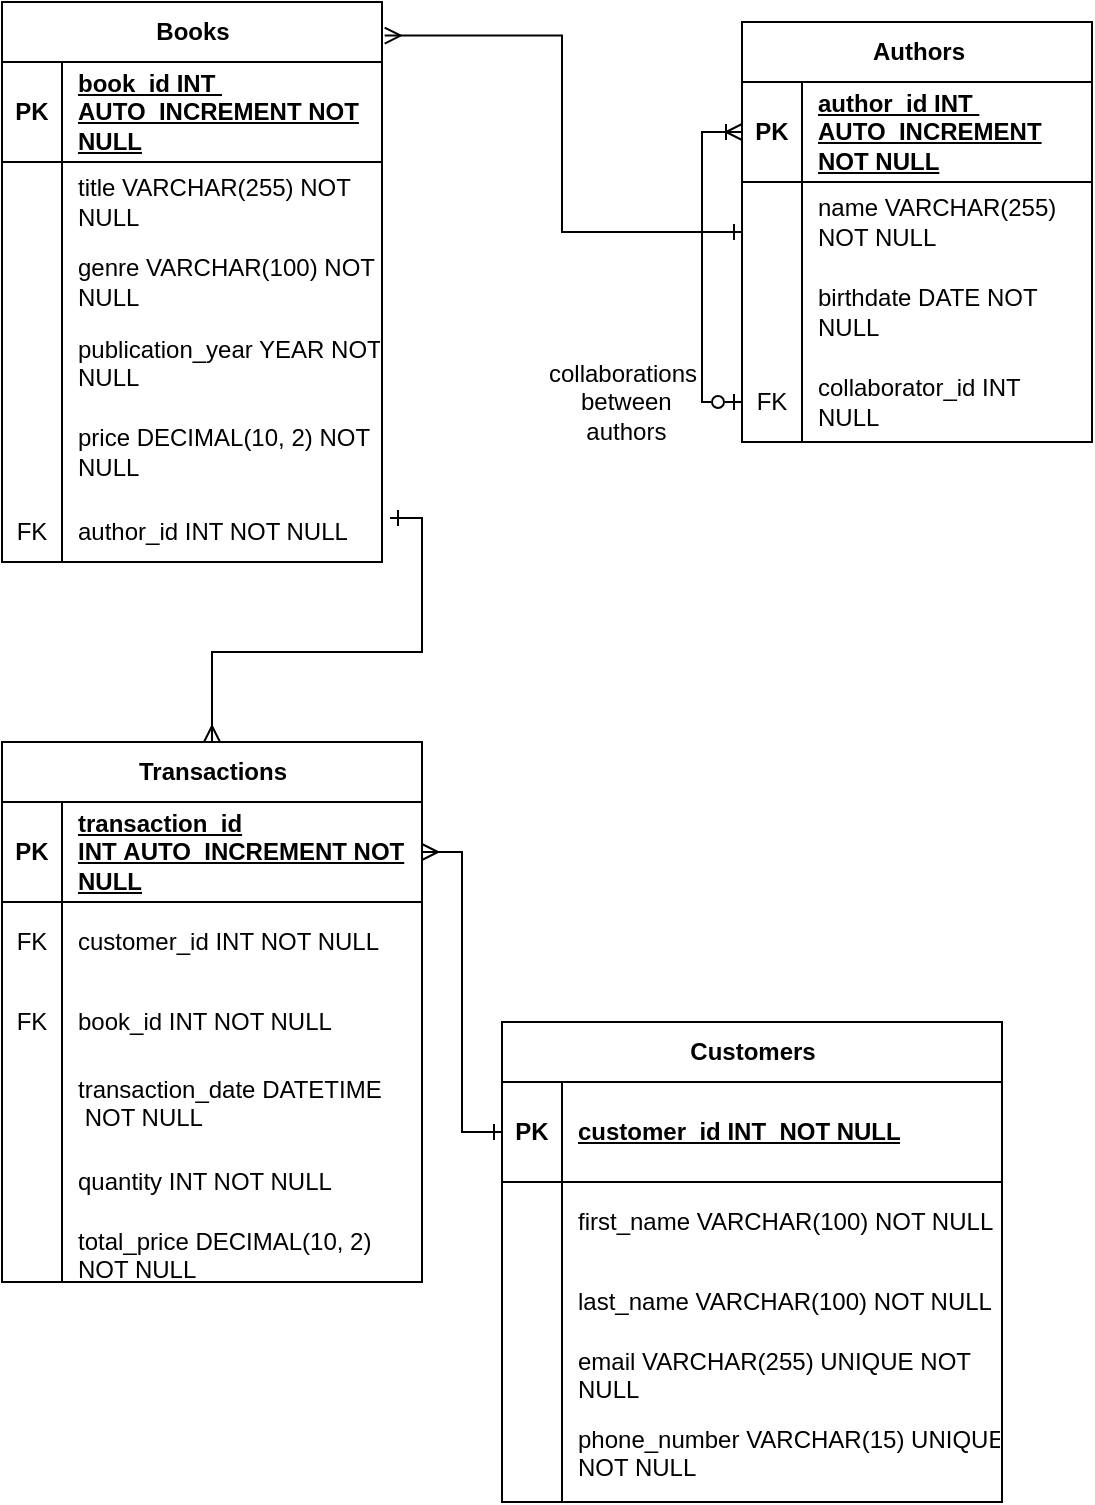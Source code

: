 <mxfile version="24.5.5" type="github">
  <diagram name="Page-1" id="m4oaZCGfOozbxTATrD7p">
    <mxGraphModel dx="1034" dy="1546" grid="1" gridSize="10" guides="1" tooltips="1" connect="1" arrows="1" fold="1" page="1" pageScale="1" pageWidth="850" pageHeight="1100" math="0" shadow="0">
      <root>
        <mxCell id="0" />
        <mxCell id="1" parent="0" />
        <mxCell id="fm6Obds7Mo53Nc-RgTbf-66" value="&lt;br class=&quot;Apple-interchange-newline&quot;&gt;" style="text;whiteSpace=wrap;html=1;" parent="1" vertex="1">
          <mxGeometry x="395" y="210" width="30" height="40" as="geometry" />
        </mxCell>
        <mxCell id="fm6Obds7Mo53Nc-RgTbf-14" value="Books" style="shape=table;startSize=30;container=1;collapsible=1;childLayout=tableLayout;fixedRows=1;rowLines=0;fontStyle=1;align=center;resizeLast=1;html=1;" parent="1" vertex="1">
          <mxGeometry x="110" y="-30" width="190" height="280" as="geometry" />
        </mxCell>
        <mxCell id="fm6Obds7Mo53Nc-RgTbf-15" value="" style="shape=tableRow;horizontal=0;startSize=0;swimlaneHead=0;swimlaneBody=0;fillColor=none;collapsible=0;dropTarget=0;points=[[0,0.5],[1,0.5]];portConstraint=eastwest;top=0;left=0;right=0;bottom=1;" parent="fm6Obds7Mo53Nc-RgTbf-14" vertex="1">
          <mxGeometry y="30" width="190" height="50" as="geometry" />
        </mxCell>
        <mxCell id="fm6Obds7Mo53Nc-RgTbf-16" value="PK" style="shape=partialRectangle;connectable=0;fillColor=none;top=0;left=0;bottom=0;right=0;fontStyle=1;overflow=hidden;whiteSpace=wrap;html=1;" parent="fm6Obds7Mo53Nc-RgTbf-15" vertex="1">
          <mxGeometry width="30" height="50" as="geometry">
            <mxRectangle width="30" height="50" as="alternateBounds" />
          </mxGeometry>
        </mxCell>
        <mxCell id="fm6Obds7Mo53Nc-RgTbf-17" value="book_id INT&amp;nbsp; AUTO_INCREMENT NOT NULL" style="shape=partialRectangle;connectable=0;fillColor=none;top=0;left=0;bottom=0;right=0;align=left;spacingLeft=6;fontStyle=5;overflow=hidden;whiteSpace=wrap;html=1;" parent="fm6Obds7Mo53Nc-RgTbf-15" vertex="1">
          <mxGeometry x="30" width="160" height="50" as="geometry">
            <mxRectangle width="160" height="50" as="alternateBounds" />
          </mxGeometry>
        </mxCell>
        <mxCell id="fm6Obds7Mo53Nc-RgTbf-18" value="" style="shape=tableRow;horizontal=0;startSize=0;swimlaneHead=0;swimlaneBody=0;fillColor=none;collapsible=0;dropTarget=0;points=[[0,0.5],[1,0.5]];portConstraint=eastwest;top=0;left=0;right=0;bottom=0;" parent="fm6Obds7Mo53Nc-RgTbf-14" vertex="1">
          <mxGeometry y="80" width="190" height="40" as="geometry" />
        </mxCell>
        <mxCell id="fm6Obds7Mo53Nc-RgTbf-19" value="" style="shape=partialRectangle;connectable=0;fillColor=none;top=0;left=0;bottom=0;right=0;editable=1;overflow=hidden;whiteSpace=wrap;html=1;" parent="fm6Obds7Mo53Nc-RgTbf-18" vertex="1">
          <mxGeometry width="30" height="40" as="geometry">
            <mxRectangle width="30" height="40" as="alternateBounds" />
          </mxGeometry>
        </mxCell>
        <mxCell id="fm6Obds7Mo53Nc-RgTbf-20" value="title VARCHAR(255) NOT NULL" style="shape=partialRectangle;connectable=0;fillColor=none;top=0;left=0;bottom=0;right=0;align=left;spacingLeft=6;overflow=hidden;whiteSpace=wrap;html=1;" parent="fm6Obds7Mo53Nc-RgTbf-18" vertex="1">
          <mxGeometry x="30" width="160" height="40" as="geometry">
            <mxRectangle width="160" height="40" as="alternateBounds" />
          </mxGeometry>
        </mxCell>
        <mxCell id="fm6Obds7Mo53Nc-RgTbf-21" value="" style="shape=tableRow;horizontal=0;startSize=0;swimlaneHead=0;swimlaneBody=0;fillColor=none;collapsible=0;dropTarget=0;points=[[0,0.5],[1,0.5]];portConstraint=eastwest;top=0;left=0;right=0;bottom=0;" parent="fm6Obds7Mo53Nc-RgTbf-14" vertex="1">
          <mxGeometry y="120" width="190" height="40" as="geometry" />
        </mxCell>
        <mxCell id="fm6Obds7Mo53Nc-RgTbf-22" value="" style="shape=partialRectangle;connectable=0;fillColor=none;top=0;left=0;bottom=0;right=0;editable=1;overflow=hidden;whiteSpace=wrap;html=1;" parent="fm6Obds7Mo53Nc-RgTbf-21" vertex="1">
          <mxGeometry width="30" height="40" as="geometry">
            <mxRectangle width="30" height="40" as="alternateBounds" />
          </mxGeometry>
        </mxCell>
        <mxCell id="fm6Obds7Mo53Nc-RgTbf-23" value="genre VARCHAR(100) NOT NULL" style="shape=partialRectangle;connectable=0;fillColor=none;top=0;left=0;bottom=0;right=0;align=left;spacingLeft=6;overflow=hidden;whiteSpace=wrap;html=1;" parent="fm6Obds7Mo53Nc-RgTbf-21" vertex="1">
          <mxGeometry x="30" width="160" height="40" as="geometry">
            <mxRectangle width="160" height="40" as="alternateBounds" />
          </mxGeometry>
        </mxCell>
        <mxCell id="fm6Obds7Mo53Nc-RgTbf-70" value="" style="shape=tableRow;horizontal=0;startSize=0;swimlaneHead=0;swimlaneBody=0;fillColor=none;collapsible=0;dropTarget=0;points=[[0,0.5],[1,0.5]];portConstraint=eastwest;top=0;left=0;right=0;bottom=0;" parent="fm6Obds7Mo53Nc-RgTbf-14" vertex="1">
          <mxGeometry y="160" width="190" height="40" as="geometry" />
        </mxCell>
        <mxCell id="fm6Obds7Mo53Nc-RgTbf-71" value="" style="shape=partialRectangle;connectable=0;fillColor=none;top=0;left=0;bottom=0;right=0;editable=1;overflow=hidden;" parent="fm6Obds7Mo53Nc-RgTbf-70" vertex="1">
          <mxGeometry width="30" height="40" as="geometry">
            <mxRectangle width="30" height="40" as="alternateBounds" />
          </mxGeometry>
        </mxCell>
        <mxCell id="fm6Obds7Mo53Nc-RgTbf-72" value="publication_year YEAR NOT &#xa;NULL" style="shape=partialRectangle;connectable=0;fillColor=none;top=0;left=0;bottom=0;right=0;align=left;spacingLeft=6;overflow=hidden;" parent="fm6Obds7Mo53Nc-RgTbf-70" vertex="1">
          <mxGeometry x="30" width="160" height="40" as="geometry">
            <mxRectangle width="160" height="40" as="alternateBounds" />
          </mxGeometry>
        </mxCell>
        <mxCell id="fm6Obds7Mo53Nc-RgTbf-24" value="" style="shape=tableRow;horizontal=0;startSize=0;swimlaneHead=0;swimlaneBody=0;fillColor=none;collapsible=0;dropTarget=0;points=[[0,0.5],[1,0.5]];portConstraint=eastwest;top=0;left=0;right=0;bottom=0;" parent="fm6Obds7Mo53Nc-RgTbf-14" vertex="1">
          <mxGeometry y="200" width="190" height="50" as="geometry" />
        </mxCell>
        <mxCell id="fm6Obds7Mo53Nc-RgTbf-25" value="" style="shape=partialRectangle;connectable=0;fillColor=none;top=0;left=0;bottom=0;right=0;editable=1;overflow=hidden;whiteSpace=wrap;html=1;" parent="fm6Obds7Mo53Nc-RgTbf-24" vertex="1">
          <mxGeometry width="30" height="50" as="geometry">
            <mxRectangle width="30" height="50" as="alternateBounds" />
          </mxGeometry>
        </mxCell>
        <mxCell id="fm6Obds7Mo53Nc-RgTbf-26" value="price DECIMAL(10, 2) NOT NULL" style="shape=partialRectangle;connectable=0;fillColor=none;top=0;left=0;bottom=0;right=0;align=left;spacingLeft=6;overflow=hidden;whiteSpace=wrap;html=1;" parent="fm6Obds7Mo53Nc-RgTbf-24" vertex="1">
          <mxGeometry x="30" width="160" height="50" as="geometry">
            <mxRectangle width="160" height="50" as="alternateBounds" />
          </mxGeometry>
        </mxCell>
        <mxCell id="fm6Obds7Mo53Nc-RgTbf-90" value="" style="shape=tableRow;horizontal=0;startSize=0;swimlaneHead=0;swimlaneBody=0;fillColor=none;collapsible=0;dropTarget=0;points=[[0,0.5],[1,0.5]];portConstraint=eastwest;top=0;left=0;right=0;bottom=0;" parent="fm6Obds7Mo53Nc-RgTbf-14" vertex="1">
          <mxGeometry y="250" width="190" height="30" as="geometry" />
        </mxCell>
        <mxCell id="fm6Obds7Mo53Nc-RgTbf-91" value="FK" style="shape=partialRectangle;connectable=0;fillColor=none;top=0;left=0;bottom=0;right=0;fontStyle=0;overflow=hidden;whiteSpace=wrap;html=1;" parent="fm6Obds7Mo53Nc-RgTbf-90" vertex="1">
          <mxGeometry width="30" height="30" as="geometry">
            <mxRectangle width="30" height="30" as="alternateBounds" />
          </mxGeometry>
        </mxCell>
        <mxCell id="fm6Obds7Mo53Nc-RgTbf-92" value="author_id INT NOT NULL" style="shape=partialRectangle;connectable=0;fillColor=none;top=0;left=0;bottom=0;right=0;align=left;spacingLeft=6;fontStyle=0;overflow=hidden;whiteSpace=wrap;html=1;" parent="fm6Obds7Mo53Nc-RgTbf-90" vertex="1">
          <mxGeometry x="30" width="160" height="30" as="geometry">
            <mxRectangle width="160" height="30" as="alternateBounds" />
          </mxGeometry>
        </mxCell>
        <mxCell id="fm6Obds7Mo53Nc-RgTbf-144" value="Authors" style="shape=table;startSize=30;container=1;collapsible=1;childLayout=tableLayout;fixedRows=1;rowLines=0;fontStyle=1;align=center;resizeLast=1;html=1;" parent="1" vertex="1">
          <mxGeometry x="480" y="-20" width="175" height="210" as="geometry" />
        </mxCell>
        <mxCell id="fm6Obds7Mo53Nc-RgTbf-145" value="" style="shape=tableRow;horizontal=0;startSize=0;swimlaneHead=0;swimlaneBody=0;fillColor=none;collapsible=0;dropTarget=0;points=[[0,0.5],[1,0.5]];portConstraint=eastwest;top=0;left=0;right=0;bottom=1;" parent="fm6Obds7Mo53Nc-RgTbf-144" vertex="1">
          <mxGeometry y="30" width="175" height="50" as="geometry" />
        </mxCell>
        <mxCell id="fm6Obds7Mo53Nc-RgTbf-146" value="PK" style="shape=partialRectangle;connectable=0;fillColor=none;top=0;left=0;bottom=0;right=0;fontStyle=1;overflow=hidden;whiteSpace=wrap;html=1;" parent="fm6Obds7Mo53Nc-RgTbf-145" vertex="1">
          <mxGeometry width="30" height="50" as="geometry">
            <mxRectangle width="30" height="50" as="alternateBounds" />
          </mxGeometry>
        </mxCell>
        <mxCell id="fm6Obds7Mo53Nc-RgTbf-147" value="author_id INT&amp;nbsp; AUTO_INCREMENT NOT NULL" style="shape=partialRectangle;connectable=0;fillColor=none;top=0;left=0;bottom=0;right=0;align=left;spacingLeft=6;fontStyle=5;overflow=hidden;whiteSpace=wrap;html=1;" parent="fm6Obds7Mo53Nc-RgTbf-145" vertex="1">
          <mxGeometry x="30" width="145" height="50" as="geometry">
            <mxRectangle width="145" height="50" as="alternateBounds" />
          </mxGeometry>
        </mxCell>
        <mxCell id="fm6Obds7Mo53Nc-RgTbf-148" value="" style="shape=tableRow;horizontal=0;startSize=0;swimlaneHead=0;swimlaneBody=0;fillColor=none;collapsible=0;dropTarget=0;points=[[0,0.5],[1,0.5]];portConstraint=eastwest;top=0;left=0;right=0;bottom=0;" parent="fm6Obds7Mo53Nc-RgTbf-144" vertex="1">
          <mxGeometry y="80" width="175" height="40" as="geometry" />
        </mxCell>
        <mxCell id="fm6Obds7Mo53Nc-RgTbf-149" value="" style="shape=partialRectangle;connectable=0;fillColor=none;top=0;left=0;bottom=0;right=0;editable=1;overflow=hidden;whiteSpace=wrap;html=1;" parent="fm6Obds7Mo53Nc-RgTbf-148" vertex="1">
          <mxGeometry width="30" height="40" as="geometry">
            <mxRectangle width="30" height="40" as="alternateBounds" />
          </mxGeometry>
        </mxCell>
        <mxCell id="fm6Obds7Mo53Nc-RgTbf-150" value="name VARCHAR(255)&lt;div&gt;NOT NULL&lt;/div&gt;" style="shape=partialRectangle;connectable=0;fillColor=none;top=0;left=0;bottom=0;right=0;align=left;spacingLeft=6;overflow=hidden;whiteSpace=wrap;html=1;" parent="fm6Obds7Mo53Nc-RgTbf-148" vertex="1">
          <mxGeometry x="30" width="145" height="40" as="geometry">
            <mxRectangle width="145" height="40" as="alternateBounds" />
          </mxGeometry>
        </mxCell>
        <mxCell id="fm6Obds7Mo53Nc-RgTbf-151" value="" style="shape=tableRow;horizontal=0;startSize=0;swimlaneHead=0;swimlaneBody=0;fillColor=none;collapsible=0;dropTarget=0;points=[[0,0.5],[1,0.5]];portConstraint=eastwest;top=0;left=0;right=0;bottom=0;" parent="fm6Obds7Mo53Nc-RgTbf-144" vertex="1">
          <mxGeometry y="120" width="175" height="50" as="geometry" />
        </mxCell>
        <mxCell id="fm6Obds7Mo53Nc-RgTbf-152" value="" style="shape=partialRectangle;connectable=0;fillColor=none;top=0;left=0;bottom=0;right=0;editable=1;overflow=hidden;whiteSpace=wrap;html=1;" parent="fm6Obds7Mo53Nc-RgTbf-151" vertex="1">
          <mxGeometry width="30" height="50" as="geometry">
            <mxRectangle width="30" height="50" as="alternateBounds" />
          </mxGeometry>
        </mxCell>
        <mxCell id="fm6Obds7Mo53Nc-RgTbf-153" value="birthdate DATE NOT NULL" style="shape=partialRectangle;connectable=0;fillColor=none;top=0;left=0;bottom=0;right=0;align=left;spacingLeft=6;overflow=hidden;whiteSpace=wrap;html=1;" parent="fm6Obds7Mo53Nc-RgTbf-151" vertex="1">
          <mxGeometry x="30" width="145" height="50" as="geometry">
            <mxRectangle width="145" height="50" as="alternateBounds" />
          </mxGeometry>
        </mxCell>
        <mxCell id="fm6Obds7Mo53Nc-RgTbf-158" value="" style="shape=tableRow;horizontal=0;startSize=0;swimlaneHead=0;swimlaneBody=0;fillColor=none;collapsible=0;dropTarget=0;points=[[0,0.5],[1,0.5]];portConstraint=eastwest;top=0;left=0;right=0;bottom=0;" parent="fm6Obds7Mo53Nc-RgTbf-144" vertex="1">
          <mxGeometry y="170" width="175" height="40" as="geometry" />
        </mxCell>
        <mxCell id="fm6Obds7Mo53Nc-RgTbf-159" value="FK" style="shape=partialRectangle;connectable=0;fillColor=none;top=0;left=0;bottom=0;right=0;fontStyle=0;overflow=hidden;whiteSpace=wrap;html=1;" parent="fm6Obds7Mo53Nc-RgTbf-158" vertex="1">
          <mxGeometry width="30" height="40" as="geometry">
            <mxRectangle width="30" height="40" as="alternateBounds" />
          </mxGeometry>
        </mxCell>
        <mxCell id="fm6Obds7Mo53Nc-RgTbf-160" value="collaborator_id INT&amp;nbsp;&lt;div&gt;NULL&lt;/div&gt;" style="shape=partialRectangle;connectable=0;fillColor=none;top=0;left=0;bottom=0;right=0;align=left;spacingLeft=6;fontStyle=0;overflow=hidden;whiteSpace=wrap;html=1;" parent="fm6Obds7Mo53Nc-RgTbf-158" vertex="1">
          <mxGeometry x="30" width="145" height="40" as="geometry">
            <mxRectangle width="145" height="40" as="alternateBounds" />
          </mxGeometry>
        </mxCell>
        <mxCell id="fm6Obds7Mo53Nc-RgTbf-223" style="edgeStyle=orthogonalEdgeStyle;rounded=0;orthogonalLoop=1;jettySize=auto;html=1;entryX=0;entryY=0.5;entryDx=0;entryDy=0;startArrow=ERzeroToOne;startFill=0;endArrow=ERoneToMany;endFill=0;" parent="fm6Obds7Mo53Nc-RgTbf-144" source="fm6Obds7Mo53Nc-RgTbf-158" target="fm6Obds7Mo53Nc-RgTbf-145" edge="1">
          <mxGeometry relative="1" as="geometry">
            <mxPoint x="230" y="-70" as="targetPoint" />
          </mxGeometry>
        </mxCell>
        <mxCell id="fm6Obds7Mo53Nc-RgTbf-203" style="edgeStyle=orthogonalEdgeStyle;rounded=0;orthogonalLoop=1;jettySize=auto;html=1;exitX=0.5;exitY=0;exitDx=0;exitDy=0;entryX=1.021;entryY=0.267;entryDx=0;entryDy=0;entryPerimeter=0;startArrow=ERmany;startFill=0;endArrow=ERone;endFill=0;" parent="1" source="fm6Obds7Mo53Nc-RgTbf-165" target="fm6Obds7Mo53Nc-RgTbf-90" edge="1">
          <mxGeometry relative="1" as="geometry">
            <mxPoint x="310" y="110" as="targetPoint" />
          </mxGeometry>
        </mxCell>
        <mxCell id="fm6Obds7Mo53Nc-RgTbf-165" value="Transactions" style="shape=table;startSize=30;container=1;collapsible=1;childLayout=tableLayout;fixedRows=1;rowLines=0;fontStyle=1;align=center;resizeLast=1;html=1;" parent="1" vertex="1">
          <mxGeometry x="110" y="340" width="210" height="270" as="geometry" />
        </mxCell>
        <mxCell id="fm6Obds7Mo53Nc-RgTbf-166" value="" style="shape=tableRow;horizontal=0;startSize=0;swimlaneHead=0;swimlaneBody=0;fillColor=none;collapsible=0;dropTarget=0;points=[[0,0.5],[1,0.5]];portConstraint=eastwest;top=0;left=0;right=0;bottom=1;" parent="fm6Obds7Mo53Nc-RgTbf-165" vertex="1">
          <mxGeometry y="30" width="210" height="50" as="geometry" />
        </mxCell>
        <mxCell id="fm6Obds7Mo53Nc-RgTbf-167" value="PK" style="shape=partialRectangle;connectable=0;fillColor=none;top=0;left=0;bottom=0;right=0;fontStyle=1;overflow=hidden;whiteSpace=wrap;html=1;" parent="fm6Obds7Mo53Nc-RgTbf-166" vertex="1">
          <mxGeometry width="30" height="50" as="geometry">
            <mxRectangle width="30" height="50" as="alternateBounds" />
          </mxGeometry>
        </mxCell>
        <mxCell id="fm6Obds7Mo53Nc-RgTbf-168" value="transaction_id INT&amp;nbsp;AUTO_INCREMENT NOT NULL" style="shape=partialRectangle;connectable=0;fillColor=none;top=0;left=0;bottom=0;right=0;align=left;spacingLeft=6;fontStyle=5;overflow=hidden;whiteSpace=wrap;html=1;" parent="fm6Obds7Mo53Nc-RgTbf-166" vertex="1">
          <mxGeometry x="30" width="180" height="50" as="geometry">
            <mxRectangle width="180" height="50" as="alternateBounds" />
          </mxGeometry>
        </mxCell>
        <mxCell id="fm6Obds7Mo53Nc-RgTbf-169" value="" style="shape=tableRow;horizontal=0;startSize=0;swimlaneHead=0;swimlaneBody=0;fillColor=none;collapsible=0;dropTarget=0;points=[[0,0.5],[1,0.5]];portConstraint=eastwest;top=0;left=0;right=0;bottom=0;" parent="fm6Obds7Mo53Nc-RgTbf-165" vertex="1">
          <mxGeometry y="80" width="210" height="40" as="geometry" />
        </mxCell>
        <mxCell id="fm6Obds7Mo53Nc-RgTbf-170" value="FK" style="shape=partialRectangle;connectable=0;fillColor=none;top=0;left=0;bottom=0;right=0;editable=1;overflow=hidden;whiteSpace=wrap;html=1;" parent="fm6Obds7Mo53Nc-RgTbf-169" vertex="1">
          <mxGeometry width="30" height="40" as="geometry">
            <mxRectangle width="30" height="40" as="alternateBounds" />
          </mxGeometry>
        </mxCell>
        <mxCell id="fm6Obds7Mo53Nc-RgTbf-171" value="customer_id INT&lt;span style=&quot;background-color: initial;&quot;&gt;&amp;nbsp;NOT NULL&lt;/span&gt;" style="shape=partialRectangle;connectable=0;fillColor=none;top=0;left=0;bottom=0;right=0;align=left;spacingLeft=6;overflow=hidden;whiteSpace=wrap;html=1;" parent="fm6Obds7Mo53Nc-RgTbf-169" vertex="1">
          <mxGeometry x="30" width="180" height="40" as="geometry">
            <mxRectangle width="180" height="40" as="alternateBounds" />
          </mxGeometry>
        </mxCell>
        <mxCell id="fm6Obds7Mo53Nc-RgTbf-172" value="" style="shape=tableRow;horizontal=0;startSize=0;swimlaneHead=0;swimlaneBody=0;fillColor=none;collapsible=0;dropTarget=0;points=[[0,0.5],[1,0.5]];portConstraint=eastwest;top=0;left=0;right=0;bottom=0;" parent="fm6Obds7Mo53Nc-RgTbf-165" vertex="1">
          <mxGeometry y="120" width="210" height="40" as="geometry" />
        </mxCell>
        <mxCell id="fm6Obds7Mo53Nc-RgTbf-173" value="FK" style="shape=partialRectangle;connectable=0;fillColor=none;top=0;left=0;bottom=0;right=0;editable=1;overflow=hidden;whiteSpace=wrap;html=1;" parent="fm6Obds7Mo53Nc-RgTbf-172" vertex="1">
          <mxGeometry width="30" height="40" as="geometry">
            <mxRectangle width="30" height="40" as="alternateBounds" />
          </mxGeometry>
        </mxCell>
        <mxCell id="fm6Obds7Mo53Nc-RgTbf-174" value="book_id INT NOT NULL" style="shape=partialRectangle;connectable=0;fillColor=none;top=0;left=0;bottom=0;right=0;align=left;spacingLeft=6;overflow=hidden;whiteSpace=wrap;html=1;" parent="fm6Obds7Mo53Nc-RgTbf-172" vertex="1">
          <mxGeometry x="30" width="180" height="40" as="geometry">
            <mxRectangle width="180" height="40" as="alternateBounds" />
          </mxGeometry>
        </mxCell>
        <mxCell id="fm6Obds7Mo53Nc-RgTbf-175" value="" style="shape=tableRow;horizontal=0;startSize=0;swimlaneHead=0;swimlaneBody=0;fillColor=none;collapsible=0;dropTarget=0;points=[[0,0.5],[1,0.5]];portConstraint=eastwest;top=0;left=0;right=0;bottom=0;" parent="fm6Obds7Mo53Nc-RgTbf-165" vertex="1">
          <mxGeometry y="160" width="210" height="40" as="geometry" />
        </mxCell>
        <mxCell id="fm6Obds7Mo53Nc-RgTbf-176" value="" style="shape=partialRectangle;connectable=0;fillColor=none;top=0;left=0;bottom=0;right=0;editable=1;overflow=hidden;" parent="fm6Obds7Mo53Nc-RgTbf-175" vertex="1">
          <mxGeometry width="30" height="40" as="geometry">
            <mxRectangle width="30" height="40" as="alternateBounds" />
          </mxGeometry>
        </mxCell>
        <mxCell id="fm6Obds7Mo53Nc-RgTbf-177" value="transaction_date DATETIME&#xa; NOT NULL" style="shape=partialRectangle;connectable=0;fillColor=none;top=0;left=0;bottom=0;right=0;align=left;spacingLeft=6;overflow=hidden;" parent="fm6Obds7Mo53Nc-RgTbf-175" vertex="1">
          <mxGeometry x="30" width="180" height="40" as="geometry">
            <mxRectangle width="180" height="40" as="alternateBounds" />
          </mxGeometry>
        </mxCell>
        <mxCell id="fm6Obds7Mo53Nc-RgTbf-178" value="" style="shape=tableRow;horizontal=0;startSize=0;swimlaneHead=0;swimlaneBody=0;fillColor=none;collapsible=0;dropTarget=0;points=[[0,0.5],[1,0.5]];portConstraint=eastwest;top=0;left=0;right=0;bottom=0;" parent="fm6Obds7Mo53Nc-RgTbf-165" vertex="1">
          <mxGeometry y="200" width="210" height="40" as="geometry" />
        </mxCell>
        <mxCell id="fm6Obds7Mo53Nc-RgTbf-179" value="" style="shape=partialRectangle;connectable=0;fillColor=none;top=0;left=0;bottom=0;right=0;editable=1;overflow=hidden;whiteSpace=wrap;html=1;" parent="fm6Obds7Mo53Nc-RgTbf-178" vertex="1">
          <mxGeometry width="30" height="40" as="geometry">
            <mxRectangle width="30" height="40" as="alternateBounds" />
          </mxGeometry>
        </mxCell>
        <mxCell id="fm6Obds7Mo53Nc-RgTbf-180" value="quantity INT NOT NULL" style="shape=partialRectangle;connectable=0;fillColor=none;top=0;left=0;bottom=0;right=0;align=left;spacingLeft=6;overflow=hidden;whiteSpace=wrap;html=1;" parent="fm6Obds7Mo53Nc-RgTbf-178" vertex="1">
          <mxGeometry x="30" width="180" height="40" as="geometry">
            <mxRectangle width="180" height="40" as="alternateBounds" />
          </mxGeometry>
        </mxCell>
        <mxCell id="fm6Obds7Mo53Nc-RgTbf-181" value="" style="shape=tableRow;horizontal=0;startSize=0;swimlaneHead=0;swimlaneBody=0;fillColor=none;collapsible=0;dropTarget=0;points=[[0,0.5],[1,0.5]];portConstraint=eastwest;top=0;left=0;right=0;bottom=0;" parent="fm6Obds7Mo53Nc-RgTbf-165" vertex="1">
          <mxGeometry y="240" width="210" height="30" as="geometry" />
        </mxCell>
        <mxCell id="fm6Obds7Mo53Nc-RgTbf-182" value="" style="shape=partialRectangle;connectable=0;fillColor=none;top=0;left=0;bottom=0;right=0;fontStyle=0;overflow=hidden;whiteSpace=wrap;html=1;" parent="fm6Obds7Mo53Nc-RgTbf-181" vertex="1">
          <mxGeometry width="30" height="30" as="geometry">
            <mxRectangle width="30" height="30" as="alternateBounds" />
          </mxGeometry>
        </mxCell>
        <mxCell id="fm6Obds7Mo53Nc-RgTbf-183" value="total_price DECIMAL(10, 2) NOT NULL" style="shape=partialRectangle;connectable=0;fillColor=none;top=0;left=0;bottom=0;right=0;align=left;spacingLeft=6;fontStyle=0;overflow=hidden;whiteSpace=wrap;html=1;" parent="fm6Obds7Mo53Nc-RgTbf-181" vertex="1">
          <mxGeometry x="30" width="180" height="30" as="geometry">
            <mxRectangle width="180" height="30" as="alternateBounds" />
          </mxGeometry>
        </mxCell>
        <mxCell id="fm6Obds7Mo53Nc-RgTbf-40" value="Customers" style="shape=table;startSize=30;container=1;collapsible=1;childLayout=tableLayout;fixedRows=1;rowLines=0;fontStyle=1;align=center;resizeLast=1;html=1;" parent="1" vertex="1">
          <mxGeometry x="360" y="480" width="250" height="240" as="geometry" />
        </mxCell>
        <mxCell id="fm6Obds7Mo53Nc-RgTbf-41" value="" style="shape=tableRow;horizontal=0;startSize=0;swimlaneHead=0;swimlaneBody=0;fillColor=none;collapsible=0;dropTarget=0;points=[[0,0.5],[1,0.5]];portConstraint=eastwest;top=0;left=0;right=0;bottom=1;" parent="fm6Obds7Mo53Nc-RgTbf-40" vertex="1">
          <mxGeometry y="30" width="250" height="50" as="geometry" />
        </mxCell>
        <mxCell id="fm6Obds7Mo53Nc-RgTbf-42" value="PK" style="shape=partialRectangle;connectable=0;fillColor=none;top=0;left=0;bottom=0;right=0;fontStyle=1;overflow=hidden;whiteSpace=wrap;html=1;" parent="fm6Obds7Mo53Nc-RgTbf-41" vertex="1">
          <mxGeometry width="30" height="50" as="geometry">
            <mxRectangle width="30" height="50" as="alternateBounds" />
          </mxGeometry>
        </mxCell>
        <mxCell id="fm6Obds7Mo53Nc-RgTbf-43" value="customer_id INT&amp;nbsp; NOT NULL" style="shape=partialRectangle;connectable=0;fillColor=none;top=0;left=0;bottom=0;right=0;align=left;spacingLeft=6;fontStyle=5;overflow=hidden;whiteSpace=wrap;html=1;" parent="fm6Obds7Mo53Nc-RgTbf-41" vertex="1">
          <mxGeometry x="30" width="220" height="50" as="geometry">
            <mxRectangle width="220" height="50" as="alternateBounds" />
          </mxGeometry>
        </mxCell>
        <mxCell id="fm6Obds7Mo53Nc-RgTbf-44" value="" style="shape=tableRow;horizontal=0;startSize=0;swimlaneHead=0;swimlaneBody=0;fillColor=none;collapsible=0;dropTarget=0;points=[[0,0.5],[1,0.5]];portConstraint=eastwest;top=0;left=0;right=0;bottom=0;" parent="fm6Obds7Mo53Nc-RgTbf-40" vertex="1">
          <mxGeometry y="80" width="250" height="40" as="geometry" />
        </mxCell>
        <mxCell id="fm6Obds7Mo53Nc-RgTbf-45" value="" style="shape=partialRectangle;connectable=0;fillColor=none;top=0;left=0;bottom=0;right=0;editable=1;overflow=hidden;whiteSpace=wrap;html=1;" parent="fm6Obds7Mo53Nc-RgTbf-44" vertex="1">
          <mxGeometry width="30" height="40" as="geometry">
            <mxRectangle width="30" height="40" as="alternateBounds" />
          </mxGeometry>
        </mxCell>
        <mxCell id="fm6Obds7Mo53Nc-RgTbf-46" value="first_name VARCHAR(100) NOT NULL" style="shape=partialRectangle;connectable=0;fillColor=none;top=0;left=0;bottom=0;right=0;align=left;spacingLeft=6;overflow=hidden;whiteSpace=wrap;html=1;" parent="fm6Obds7Mo53Nc-RgTbf-44" vertex="1">
          <mxGeometry x="30" width="220" height="40" as="geometry">
            <mxRectangle width="220" height="40" as="alternateBounds" />
          </mxGeometry>
        </mxCell>
        <mxCell id="fm6Obds7Mo53Nc-RgTbf-188" value="" style="shape=tableRow;horizontal=0;startSize=0;swimlaneHead=0;swimlaneBody=0;fillColor=none;collapsible=0;dropTarget=0;points=[[0,0.5],[1,0.5]];portConstraint=eastwest;top=0;left=0;right=0;bottom=0;" parent="fm6Obds7Mo53Nc-RgTbf-40" vertex="1">
          <mxGeometry y="120" width="250" height="40" as="geometry" />
        </mxCell>
        <mxCell id="fm6Obds7Mo53Nc-RgTbf-189" value="" style="shape=partialRectangle;connectable=0;fillColor=none;top=0;left=0;bottom=0;right=0;editable=1;overflow=hidden;whiteSpace=wrap;html=1;" parent="fm6Obds7Mo53Nc-RgTbf-188" vertex="1">
          <mxGeometry width="30" height="40" as="geometry">
            <mxRectangle width="30" height="40" as="alternateBounds" />
          </mxGeometry>
        </mxCell>
        <mxCell id="fm6Obds7Mo53Nc-RgTbf-190" value="last_name VARCHAR(100) NOT NULL" style="shape=partialRectangle;connectable=0;fillColor=none;top=0;left=0;bottom=0;right=0;align=left;spacingLeft=6;overflow=hidden;whiteSpace=wrap;html=1;" parent="fm6Obds7Mo53Nc-RgTbf-188" vertex="1">
          <mxGeometry x="30" width="220" height="40" as="geometry">
            <mxRectangle width="220" height="40" as="alternateBounds" />
          </mxGeometry>
        </mxCell>
        <mxCell id="fm6Obds7Mo53Nc-RgTbf-50" value="" style="shape=tableRow;horizontal=0;startSize=0;swimlaneHead=0;swimlaneBody=0;fillColor=none;collapsible=0;dropTarget=0;points=[[0,0.5],[1,0.5]];portConstraint=eastwest;top=0;left=0;right=0;bottom=0;" parent="fm6Obds7Mo53Nc-RgTbf-40" vertex="1">
          <mxGeometry y="160" width="250" height="30" as="geometry" />
        </mxCell>
        <mxCell id="fm6Obds7Mo53Nc-RgTbf-51" value="" style="shape=partialRectangle;connectable=0;fillColor=none;top=0;left=0;bottom=0;right=0;editable=1;overflow=hidden;whiteSpace=wrap;html=1;" parent="fm6Obds7Mo53Nc-RgTbf-50" vertex="1">
          <mxGeometry width="30" height="30" as="geometry">
            <mxRectangle width="30" height="30" as="alternateBounds" />
          </mxGeometry>
        </mxCell>
        <mxCell id="fm6Obds7Mo53Nc-RgTbf-52" value="email VARCHAR(255)  UNIQUE NOT NULL&amp;nbsp;" style="shape=partialRectangle;connectable=0;fillColor=none;top=0;left=0;bottom=0;right=0;align=left;spacingLeft=6;overflow=hidden;whiteSpace=wrap;html=1;" parent="fm6Obds7Mo53Nc-RgTbf-50" vertex="1">
          <mxGeometry x="30" width="220" height="30" as="geometry">
            <mxRectangle width="220" height="30" as="alternateBounds" />
          </mxGeometry>
        </mxCell>
        <mxCell id="fm6Obds7Mo53Nc-RgTbf-162" value="" style="shape=tableRow;horizontal=0;startSize=0;swimlaneHead=0;swimlaneBody=0;fillColor=none;collapsible=0;dropTarget=0;points=[[0,0.5],[1,0.5]];portConstraint=eastwest;top=0;left=0;right=0;bottom=0;" parent="fm6Obds7Mo53Nc-RgTbf-40" vertex="1">
          <mxGeometry y="190" width="250" height="50" as="geometry" />
        </mxCell>
        <mxCell id="fm6Obds7Mo53Nc-RgTbf-163" value="" style="shape=partialRectangle;connectable=0;fillColor=none;top=0;left=0;bottom=0;right=0;editable=1;overflow=hidden;" parent="fm6Obds7Mo53Nc-RgTbf-162" vertex="1">
          <mxGeometry width="30" height="50" as="geometry">
            <mxRectangle width="30" height="50" as="alternateBounds" />
          </mxGeometry>
        </mxCell>
        <mxCell id="fm6Obds7Mo53Nc-RgTbf-164" value="phone_number VARCHAR(15) UNIQUE&#xa;NOT NULL" style="shape=partialRectangle;connectable=0;fillColor=none;top=0;left=0;bottom=0;right=0;align=left;spacingLeft=6;overflow=hidden;" parent="fm6Obds7Mo53Nc-RgTbf-162" vertex="1">
          <mxGeometry x="30" width="220" height="50" as="geometry">
            <mxRectangle width="220" height="50" as="alternateBounds" />
          </mxGeometry>
        </mxCell>
        <mxCell id="fm6Obds7Mo53Nc-RgTbf-199" style="edgeStyle=orthogonalEdgeStyle;rounded=0;orthogonalLoop=1;jettySize=auto;html=1;entryX=1;entryY=0.5;entryDx=0;entryDy=0;startArrow=ERone;startFill=0;endArrow=ERmany;endFill=0;" parent="1" source="fm6Obds7Mo53Nc-RgTbf-41" target="fm6Obds7Mo53Nc-RgTbf-166" edge="1">
          <mxGeometry relative="1" as="geometry" />
        </mxCell>
        <mxCell id="fm6Obds7Mo53Nc-RgTbf-200" style="edgeStyle=orthogonalEdgeStyle;rounded=0;orthogonalLoop=1;jettySize=auto;html=1;entryX=1.007;entryY=0.06;entryDx=0;entryDy=0;entryPerimeter=0;startArrow=ERone;startFill=0;endArrow=ERmany;endFill=0;" parent="1" source="fm6Obds7Mo53Nc-RgTbf-144" target="fm6Obds7Mo53Nc-RgTbf-14" edge="1">
          <mxGeometry relative="1" as="geometry" />
        </mxCell>
        <mxCell id="fm6Obds7Mo53Nc-RgTbf-206" value="collaborations&lt;div&gt;&amp;nbsp;between&lt;/div&gt;&lt;div&gt;&amp;nbsp;authors&lt;/div&gt;" style="text;html=1;align=center;verticalAlign=middle;resizable=0;points=[];autosize=1;strokeColor=none;fillColor=none;" parent="1" vertex="1">
          <mxGeometry x="370" y="140" width="100" height="60" as="geometry" />
        </mxCell>
      </root>
    </mxGraphModel>
  </diagram>
</mxfile>
